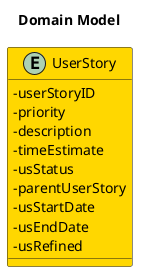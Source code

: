 @startuml
left to right direction
'hide circle
skinparam classAttributeIconSize 0


title Domain Model


'UserStory Aggregate:--------------------------------------------------
Entity UserStory #Gold{
- userStoryID
- priority
- description
- timeEstimate
- usStatus
- parentUserStory
- usStartDate
- usEndDate
- usRefined
}

@enduml